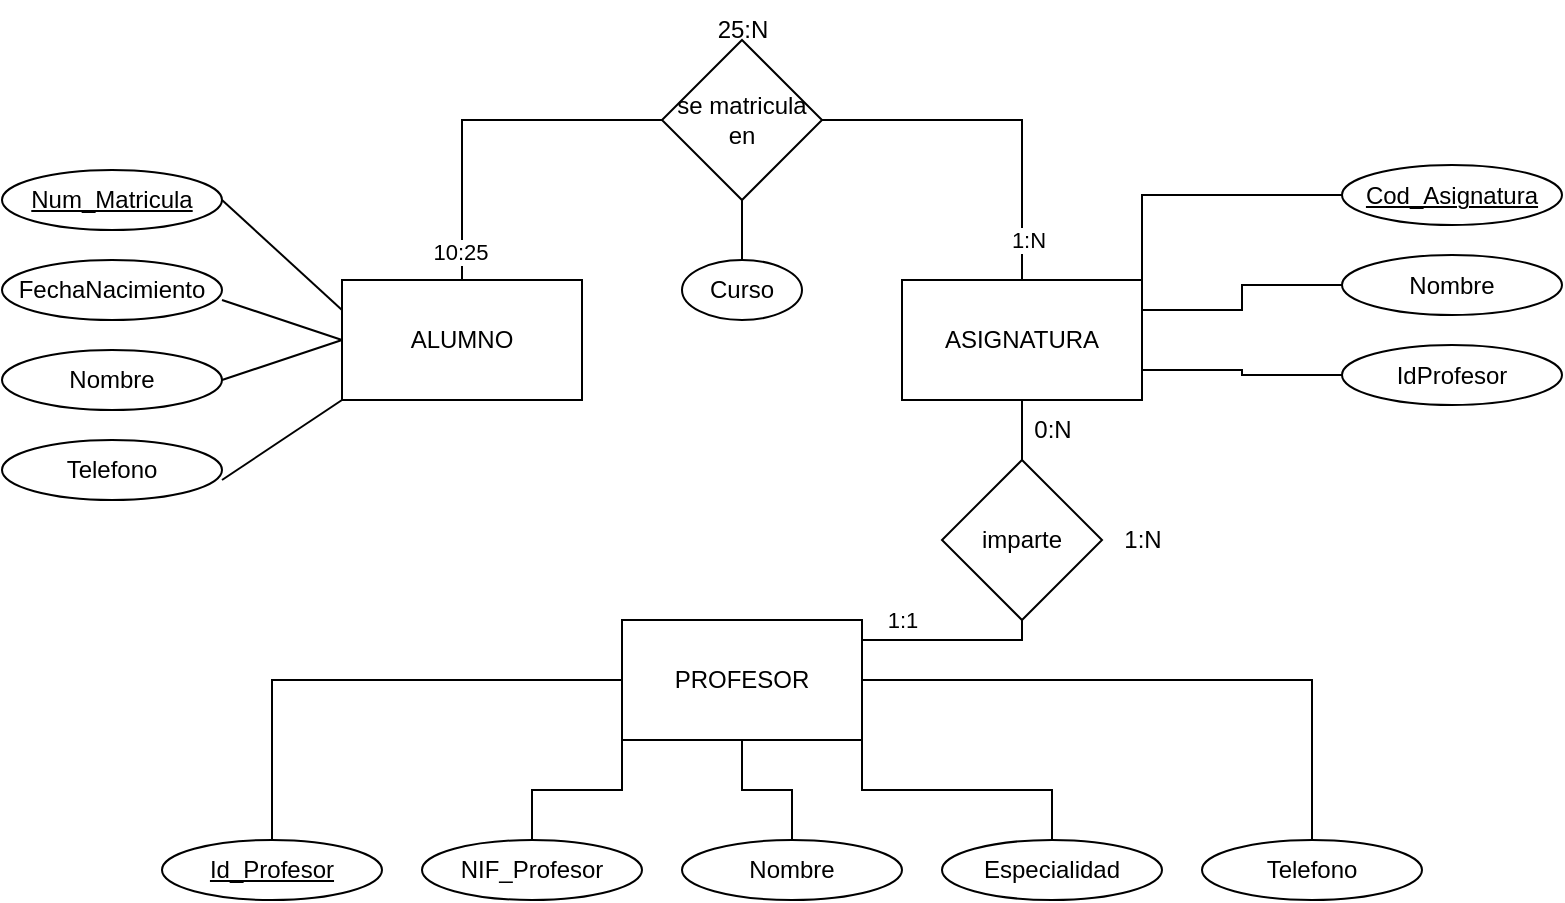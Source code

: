 <mxfile version="20.8.4" type="device"><diagram id="R2lEEEUBdFMjLlhIrx00" name="Page-1"><mxGraphModel dx="1290" dy="581" grid="1" gridSize="10" guides="1" tooltips="1" connect="1" arrows="1" fold="1" page="1" pageScale="1" pageWidth="850" pageHeight="1100" math="0" shadow="0" extFonts="Permanent Marker^https://fonts.googleapis.com/css?family=Permanent+Marker"><root><mxCell id="0"/><mxCell id="1" parent="0"/><mxCell id="9FaMUaeFo6weB00y99B2-38" style="edgeStyle=orthogonalEdgeStyle;rounded=0;orthogonalLoop=1;jettySize=auto;html=1;exitX=0.5;exitY=0;exitDx=0;exitDy=0;entryX=0;entryY=0.5;entryDx=0;entryDy=0;endArrow=none;endFill=0;" edge="1" parent="1" source="9FaMUaeFo6weB00y99B2-1" target="9FaMUaeFo6weB00y99B2-37"><mxGeometry relative="1" as="geometry"/></mxCell><mxCell id="9FaMUaeFo6weB00y99B2-43" value="10:25" style="edgeLabel;html=1;align=center;verticalAlign=middle;resizable=0;points=[];" vertex="1" connectable="0" parent="9FaMUaeFo6weB00y99B2-38"><mxGeometry x="-0.843" y="1" relative="1" as="geometry"><mxPoint as="offset"/></mxGeometry></mxCell><mxCell id="9FaMUaeFo6weB00y99B2-1" value="ALUMNO" style="rounded=0;whiteSpace=wrap;html=1;" vertex="1" parent="1"><mxGeometry x="200" y="140" width="120" height="60" as="geometry"/></mxCell><mxCell id="9FaMUaeFo6weB00y99B2-46" style="edgeStyle=orthogonalEdgeStyle;rounded=0;orthogonalLoop=1;jettySize=auto;html=1;exitX=1;exitY=0;exitDx=0;exitDy=0;entryX=0.5;entryY=1;entryDx=0;entryDy=0;endArrow=none;endFill=0;" edge="1" parent="1" source="9FaMUaeFo6weB00y99B2-3" target="9FaMUaeFo6weB00y99B2-45"><mxGeometry relative="1" as="geometry"><Array as="points"><mxPoint x="460" y="320"/><mxPoint x="540" y="320"/></Array></mxGeometry></mxCell><mxCell id="9FaMUaeFo6weB00y99B2-48" value="1:1" style="edgeLabel;html=1;align=center;verticalAlign=middle;resizable=0;points=[];" vertex="1" connectable="0" parent="9FaMUaeFo6weB00y99B2-46"><mxGeometry x="-0.418" y="1" relative="1" as="geometry"><mxPoint x="1" y="-9" as="offset"/></mxGeometry></mxCell><mxCell id="9FaMUaeFo6weB00y99B2-3" value="PROFESOR" style="rounded=0;whiteSpace=wrap;html=1;" vertex="1" parent="1"><mxGeometry x="340" y="310" width="120" height="60" as="geometry"/></mxCell><mxCell id="9FaMUaeFo6weB00y99B2-4" value="&lt;u&gt;Num_Matricula&lt;/u&gt;" style="ellipse;whiteSpace=wrap;html=1;" vertex="1" parent="1"><mxGeometry x="30" y="85" width="110" height="30" as="geometry"/></mxCell><mxCell id="9FaMUaeFo6weB00y99B2-5" value="FechaNacimiento" style="ellipse;whiteSpace=wrap;html=1;" vertex="1" parent="1"><mxGeometry x="30" y="130" width="110" height="30" as="geometry"/></mxCell><mxCell id="9FaMUaeFo6weB00y99B2-6" value="Nombre" style="ellipse;whiteSpace=wrap;html=1;" vertex="1" parent="1"><mxGeometry x="30" y="175" width="110" height="30" as="geometry"/></mxCell><mxCell id="9FaMUaeFo6weB00y99B2-7" value="Telefono" style="ellipse;whiteSpace=wrap;html=1;" vertex="1" parent="1"><mxGeometry x="30" y="220" width="110" height="30" as="geometry"/></mxCell><mxCell id="9FaMUaeFo6weB00y99B2-9" value="" style="endArrow=none;html=1;rounded=0;entryX=0;entryY=0.25;entryDx=0;entryDy=0;" edge="1" parent="1" target="9FaMUaeFo6weB00y99B2-1"><mxGeometry width="50" height="50" relative="1" as="geometry"><mxPoint x="140" y="100" as="sourcePoint"/><mxPoint x="190" y="50" as="targetPoint"/></mxGeometry></mxCell><mxCell id="9FaMUaeFo6weB00y99B2-10" value="" style="endArrow=none;html=1;rounded=0;entryX=0;entryY=0.5;entryDx=0;entryDy=0;" edge="1" parent="1" target="9FaMUaeFo6weB00y99B2-1"><mxGeometry width="50" height="50" relative="1" as="geometry"><mxPoint x="140" y="150" as="sourcePoint"/><mxPoint x="208.571" y="190" as="targetPoint"/></mxGeometry></mxCell><mxCell id="9FaMUaeFo6weB00y99B2-11" value="" style="endArrow=none;html=1;rounded=0;entryX=0;entryY=0.5;entryDx=0;entryDy=0;" edge="1" parent="1" target="9FaMUaeFo6weB00y99B2-1"><mxGeometry width="50" height="50" relative="1" as="geometry"><mxPoint x="140" y="190" as="sourcePoint"/><mxPoint x="208.571" y="230" as="targetPoint"/></mxGeometry></mxCell><mxCell id="9FaMUaeFo6weB00y99B2-12" value="" style="endArrow=none;html=1;rounded=0;entryX=0;entryY=1;entryDx=0;entryDy=0;" edge="1" parent="1" target="9FaMUaeFo6weB00y99B2-1"><mxGeometry width="50" height="50" relative="1" as="geometry"><mxPoint x="140" y="240" as="sourcePoint"/><mxPoint x="208.571" y="280" as="targetPoint"/></mxGeometry></mxCell><mxCell id="9FaMUaeFo6weB00y99B2-22" style="edgeStyle=orthogonalEdgeStyle;rounded=0;orthogonalLoop=1;jettySize=auto;html=1;exitX=1;exitY=0;exitDx=0;exitDy=0;entryX=0;entryY=0.5;entryDx=0;entryDy=0;endArrow=none;endFill=0;" edge="1" parent="1" source="9FaMUaeFo6weB00y99B2-13" target="9FaMUaeFo6weB00y99B2-14"><mxGeometry relative="1" as="geometry"/></mxCell><mxCell id="9FaMUaeFo6weB00y99B2-23" style="edgeStyle=orthogonalEdgeStyle;rounded=0;orthogonalLoop=1;jettySize=auto;html=1;exitX=1;exitY=0.25;exitDx=0;exitDy=0;entryX=0;entryY=0.5;entryDx=0;entryDy=0;endArrow=none;endFill=0;" edge="1" parent="1" source="9FaMUaeFo6weB00y99B2-13" target="9FaMUaeFo6weB00y99B2-15"><mxGeometry relative="1" as="geometry"/></mxCell><mxCell id="9FaMUaeFo6weB00y99B2-24" style="edgeStyle=orthogonalEdgeStyle;rounded=0;orthogonalLoop=1;jettySize=auto;html=1;exitX=1;exitY=0.75;exitDx=0;exitDy=0;entryX=0;entryY=0.5;entryDx=0;entryDy=0;endArrow=none;endFill=0;" edge="1" parent="1" source="9FaMUaeFo6weB00y99B2-13" target="9FaMUaeFo6weB00y99B2-16"><mxGeometry relative="1" as="geometry"/></mxCell><mxCell id="9FaMUaeFo6weB00y99B2-13" value="ASIGNATURA" style="rounded=0;whiteSpace=wrap;html=1;" vertex="1" parent="1"><mxGeometry x="480" y="140" width="120" height="60" as="geometry"/></mxCell><mxCell id="9FaMUaeFo6weB00y99B2-14" value="&lt;u&gt;Cod_Asignatura&lt;/u&gt;" style="ellipse;whiteSpace=wrap;html=1;" vertex="1" parent="1"><mxGeometry x="700" y="82.5" width="110" height="30" as="geometry"/></mxCell><mxCell id="9FaMUaeFo6weB00y99B2-15" value="Nombre" style="ellipse;whiteSpace=wrap;html=1;" vertex="1" parent="1"><mxGeometry x="700" y="127.5" width="110" height="30" as="geometry"/></mxCell><mxCell id="9FaMUaeFo6weB00y99B2-16" value="IdProfesor" style="ellipse;whiteSpace=wrap;html=1;" vertex="1" parent="1"><mxGeometry x="700" y="172.5" width="110" height="30" as="geometry"/></mxCell><mxCell id="9FaMUaeFo6weB00y99B2-32" style="edgeStyle=orthogonalEdgeStyle;rounded=0;orthogonalLoop=1;jettySize=auto;html=1;exitX=0.5;exitY=0;exitDx=0;exitDy=0;entryX=0;entryY=0.5;entryDx=0;entryDy=0;endArrow=none;endFill=0;" edge="1" parent="1" source="9FaMUaeFo6weB00y99B2-26" target="9FaMUaeFo6weB00y99B2-3"><mxGeometry relative="1" as="geometry"/></mxCell><mxCell id="9FaMUaeFo6weB00y99B2-26" value="&lt;u&gt;Id_Profesor&lt;/u&gt;" style="ellipse;whiteSpace=wrap;html=1;" vertex="1" parent="1"><mxGeometry x="110" y="420" width="110" height="30" as="geometry"/></mxCell><mxCell id="9FaMUaeFo6weB00y99B2-33" style="edgeStyle=orthogonalEdgeStyle;rounded=0;orthogonalLoop=1;jettySize=auto;html=1;exitX=0.5;exitY=0;exitDx=0;exitDy=0;entryX=0;entryY=1;entryDx=0;entryDy=0;endArrow=none;endFill=0;" edge="1" parent="1" source="9FaMUaeFo6weB00y99B2-27" target="9FaMUaeFo6weB00y99B2-3"><mxGeometry relative="1" as="geometry"/></mxCell><mxCell id="9FaMUaeFo6weB00y99B2-27" value="NIF_Profesor" style="ellipse;whiteSpace=wrap;html=1;" vertex="1" parent="1"><mxGeometry x="240" y="420" width="110" height="30" as="geometry"/></mxCell><mxCell id="9FaMUaeFo6weB00y99B2-34" style="edgeStyle=orthogonalEdgeStyle;rounded=0;orthogonalLoop=1;jettySize=auto;html=1;exitX=0.5;exitY=0;exitDx=0;exitDy=0;entryX=0.5;entryY=1;entryDx=0;entryDy=0;endArrow=none;endFill=0;" edge="1" parent="1" source="9FaMUaeFo6weB00y99B2-28" target="9FaMUaeFo6weB00y99B2-3"><mxGeometry relative="1" as="geometry"/></mxCell><mxCell id="9FaMUaeFo6weB00y99B2-28" value="Nombre" style="ellipse;whiteSpace=wrap;html=1;" vertex="1" parent="1"><mxGeometry x="370" y="420" width="110" height="30" as="geometry"/></mxCell><mxCell id="9FaMUaeFo6weB00y99B2-35" style="edgeStyle=orthogonalEdgeStyle;rounded=0;orthogonalLoop=1;jettySize=auto;html=1;exitX=0.5;exitY=0;exitDx=0;exitDy=0;entryX=1;entryY=1;entryDx=0;entryDy=0;endArrow=none;endFill=0;" edge="1" parent="1" source="9FaMUaeFo6weB00y99B2-29" target="9FaMUaeFo6weB00y99B2-3"><mxGeometry relative="1" as="geometry"/></mxCell><mxCell id="9FaMUaeFo6weB00y99B2-29" value="Especialidad" style="ellipse;whiteSpace=wrap;html=1;" vertex="1" parent="1"><mxGeometry x="500" y="420" width="110" height="30" as="geometry"/></mxCell><mxCell id="9FaMUaeFo6weB00y99B2-36" style="edgeStyle=orthogonalEdgeStyle;rounded=0;orthogonalLoop=1;jettySize=auto;html=1;exitX=0.5;exitY=0;exitDx=0;exitDy=0;entryX=1;entryY=0.5;entryDx=0;entryDy=0;endArrow=none;endFill=0;" edge="1" parent="1" source="9FaMUaeFo6weB00y99B2-30" target="9FaMUaeFo6weB00y99B2-3"><mxGeometry relative="1" as="geometry"/></mxCell><mxCell id="9FaMUaeFo6weB00y99B2-30" value="Telefono" style="ellipse;whiteSpace=wrap;html=1;" vertex="1" parent="1"><mxGeometry x="630" y="420" width="110" height="30" as="geometry"/></mxCell><mxCell id="9FaMUaeFo6weB00y99B2-39" style="edgeStyle=orthogonalEdgeStyle;rounded=0;orthogonalLoop=1;jettySize=auto;html=1;exitX=1;exitY=0.5;exitDx=0;exitDy=0;endArrow=none;endFill=0;" edge="1" parent="1" source="9FaMUaeFo6weB00y99B2-37" target="9FaMUaeFo6weB00y99B2-13"><mxGeometry relative="1" as="geometry"/></mxCell><mxCell id="9FaMUaeFo6weB00y99B2-40" value="1:N" style="edgeLabel;html=1;align=center;verticalAlign=middle;resizable=0;points=[];" vertex="1" connectable="0" parent="9FaMUaeFo6weB00y99B2-39"><mxGeometry x="0.78" y="3" relative="1" as="geometry"><mxPoint as="offset"/></mxGeometry></mxCell><mxCell id="9FaMUaeFo6weB00y99B2-37" value="se matricula en" style="rhombus;whiteSpace=wrap;html=1;" vertex="1" parent="1"><mxGeometry x="360" y="20" width="80" height="80" as="geometry"/></mxCell><mxCell id="9FaMUaeFo6weB00y99B2-42" style="edgeStyle=orthogonalEdgeStyle;rounded=0;orthogonalLoop=1;jettySize=auto;html=1;exitX=0.5;exitY=0;exitDx=0;exitDy=0;entryX=0.5;entryY=1;entryDx=0;entryDy=0;endArrow=none;endFill=0;" edge="1" parent="1" source="9FaMUaeFo6weB00y99B2-41" target="9FaMUaeFo6weB00y99B2-37"><mxGeometry relative="1" as="geometry"/></mxCell><mxCell id="9FaMUaeFo6weB00y99B2-41" value="Curso" style="ellipse;whiteSpace=wrap;html=1;" vertex="1" parent="1"><mxGeometry x="370" y="130" width="60" height="30" as="geometry"/></mxCell><mxCell id="9FaMUaeFo6weB00y99B2-44" value="25:N" style="text;html=1;align=center;verticalAlign=middle;resizable=0;points=[];autosize=1;strokeColor=none;fillColor=none;" vertex="1" parent="1"><mxGeometry x="375" width="50" height="30" as="geometry"/></mxCell><mxCell id="9FaMUaeFo6weB00y99B2-47" style="edgeStyle=orthogonalEdgeStyle;rounded=0;orthogonalLoop=1;jettySize=auto;html=1;exitX=0.5;exitY=0;exitDx=0;exitDy=0;entryX=0.5;entryY=1;entryDx=0;entryDy=0;endArrow=none;endFill=0;" edge="1" parent="1" source="9FaMUaeFo6weB00y99B2-45" target="9FaMUaeFo6weB00y99B2-13"><mxGeometry relative="1" as="geometry"><Array as="points"><mxPoint x="540" y="210"/><mxPoint x="540" y="210"/></Array></mxGeometry></mxCell><mxCell id="9FaMUaeFo6weB00y99B2-49" value="" style="edgeStyle=orthogonalEdgeStyle;rounded=0;orthogonalLoop=1;jettySize=auto;html=1;endArrow=none;endFill=0;" edge="1" parent="1" source="9FaMUaeFo6weB00y99B2-45" target="9FaMUaeFo6weB00y99B2-13"><mxGeometry relative="1" as="geometry"/></mxCell><mxCell id="9FaMUaeFo6weB00y99B2-45" value="imparte" style="rhombus;whiteSpace=wrap;html=1;" vertex="1" parent="1"><mxGeometry x="500" y="230" width="80" height="80" as="geometry"/></mxCell><mxCell id="9FaMUaeFo6weB00y99B2-50" value="0:N" style="text;html=1;align=center;verticalAlign=middle;resizable=0;points=[];autosize=1;strokeColor=none;fillColor=none;" vertex="1" parent="1"><mxGeometry x="535" y="200" width="40" height="30" as="geometry"/></mxCell><mxCell id="9FaMUaeFo6weB00y99B2-51" value="1:N" style="text;html=1;align=center;verticalAlign=middle;resizable=0;points=[];autosize=1;strokeColor=none;fillColor=none;" vertex="1" parent="1"><mxGeometry x="580" y="255" width="40" height="30" as="geometry"/></mxCell></root></mxGraphModel></diagram></mxfile>